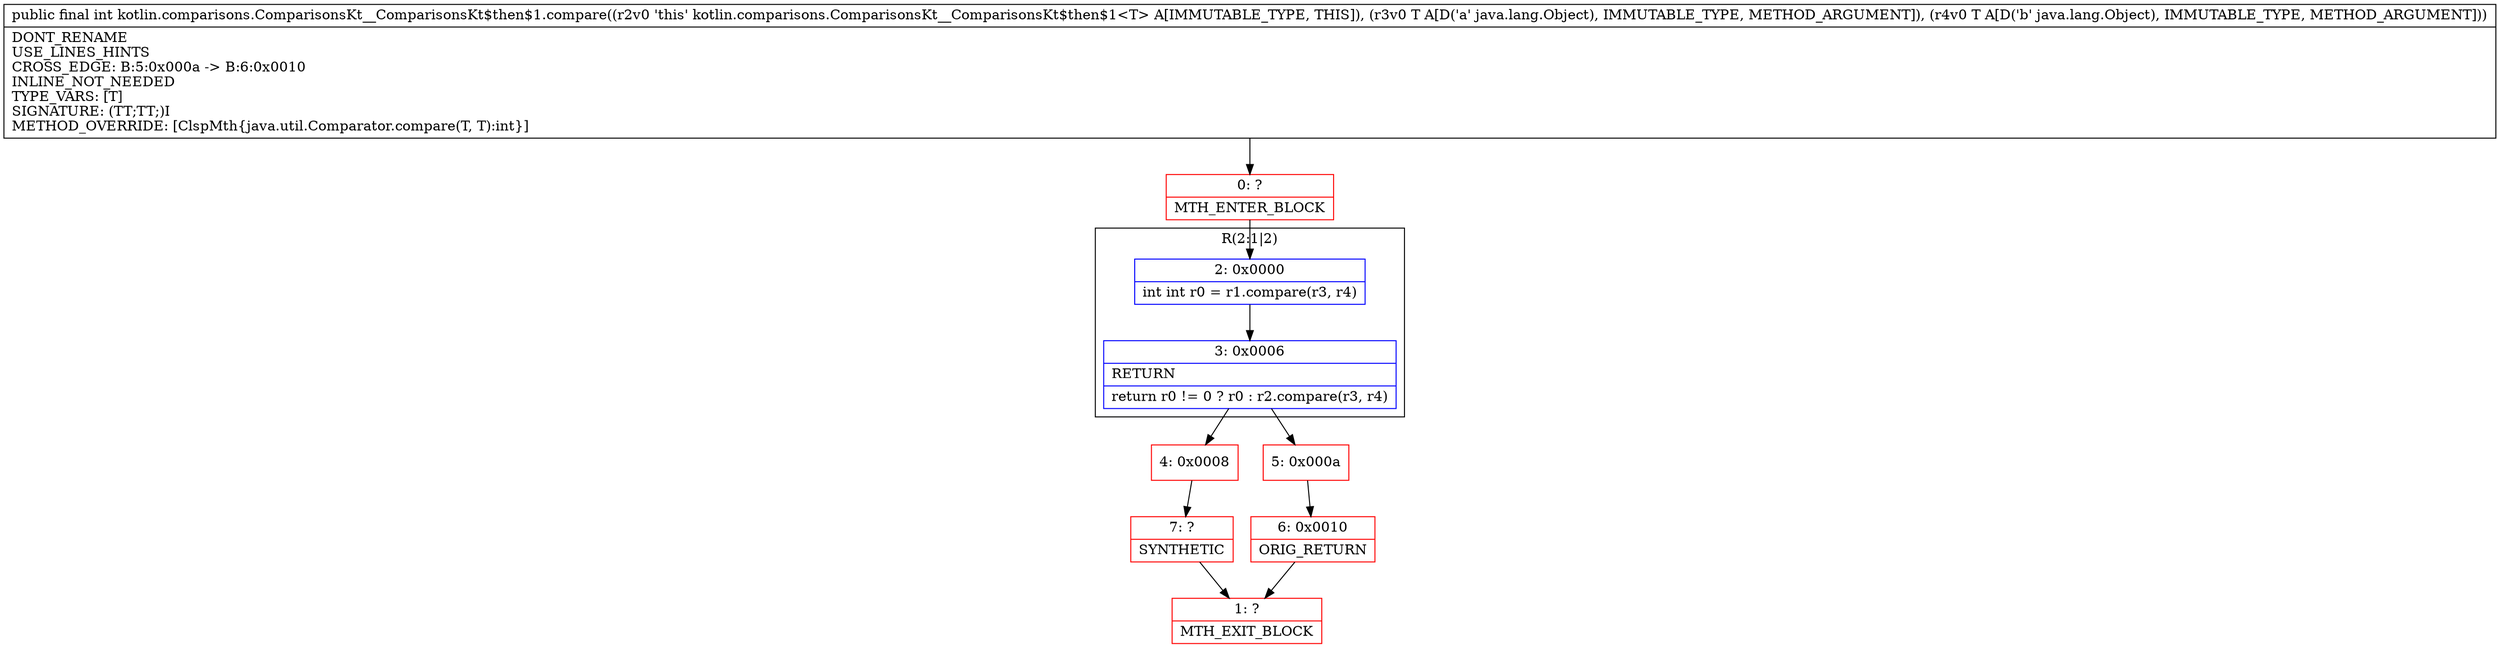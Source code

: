 digraph "CFG forkotlin.comparisons.ComparisonsKt__ComparisonsKt$then$1.compare(Ljava\/lang\/Object;Ljava\/lang\/Object;)I" {
subgraph cluster_Region_667976974 {
label = "R(2:1|2)";
node [shape=record,color=blue];
Node_2 [shape=record,label="{2\:\ 0x0000|int int r0 = r1.compare(r3, r4)\l}"];
Node_3 [shape=record,label="{3\:\ 0x0006|RETURN\l|return r0 != 0 ? r0 : r2.compare(r3, r4)\l}"];
}
Node_0 [shape=record,color=red,label="{0\:\ ?|MTH_ENTER_BLOCK\l}"];
Node_4 [shape=record,color=red,label="{4\:\ 0x0008}"];
Node_7 [shape=record,color=red,label="{7\:\ ?|SYNTHETIC\l}"];
Node_1 [shape=record,color=red,label="{1\:\ ?|MTH_EXIT_BLOCK\l}"];
Node_5 [shape=record,color=red,label="{5\:\ 0x000a}"];
Node_6 [shape=record,color=red,label="{6\:\ 0x0010|ORIG_RETURN\l}"];
MethodNode[shape=record,label="{public final int kotlin.comparisons.ComparisonsKt__ComparisonsKt$then$1.compare((r2v0 'this' kotlin.comparisons.ComparisonsKt__ComparisonsKt$then$1\<T\> A[IMMUTABLE_TYPE, THIS]), (r3v0 T A[D('a' java.lang.Object), IMMUTABLE_TYPE, METHOD_ARGUMENT]), (r4v0 T A[D('b' java.lang.Object), IMMUTABLE_TYPE, METHOD_ARGUMENT]))  | DONT_RENAME\lUSE_LINES_HINTS\lCROSS_EDGE: B:5:0x000a \-\> B:6:0x0010\lINLINE_NOT_NEEDED\lTYPE_VARS: [T]\lSIGNATURE: (TT;TT;)I\lMETHOD_OVERRIDE: [ClspMth\{java.util.Comparator.compare(T, T):int\}]\l}"];
MethodNode -> Node_0;Node_2 -> Node_3;
Node_3 -> Node_4;
Node_3 -> Node_5;
Node_0 -> Node_2;
Node_4 -> Node_7;
Node_7 -> Node_1;
Node_5 -> Node_6;
Node_6 -> Node_1;
}

